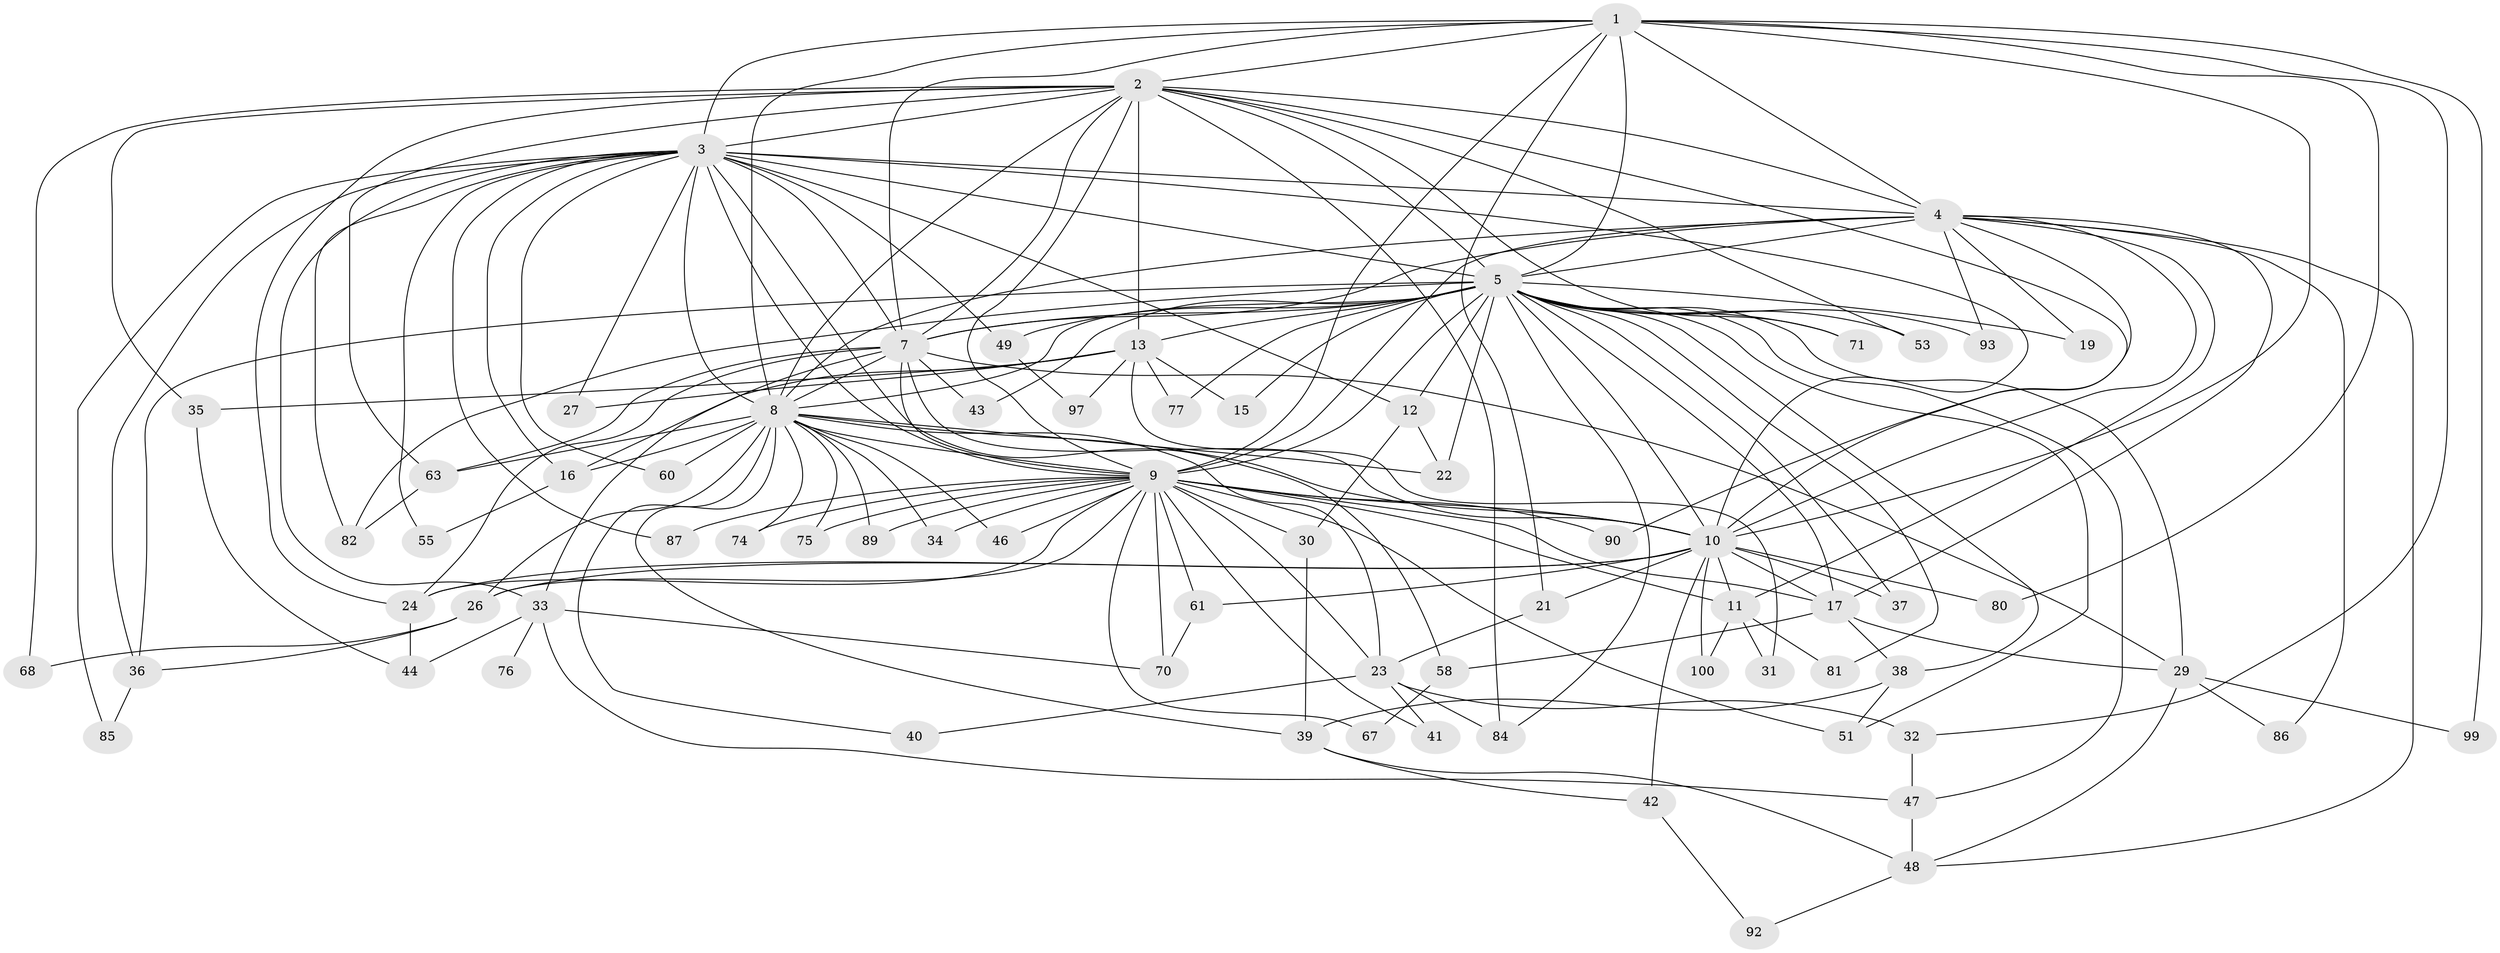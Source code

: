 // original degree distribution, {14: 0.01, 19: 0.03, 22: 0.01, 15: 0.02, 18: 0.01, 23: 0.01, 27: 0.01, 5: 0.05, 4: 0.12, 10: 0.01, 2: 0.47, 3: 0.23, 6: 0.01, 7: 0.01}
// Generated by graph-tools (version 1.1) at 2025/38/02/21/25 10:38:53]
// undirected, 71 vertices, 180 edges
graph export_dot {
graph [start="1"]
  node [color=gray90,style=filled];
  1 [super="+52"];
  2 [super="+28"];
  3 [super="+83"];
  4 [super="+72"];
  5 [super="+6"];
  7 [super="+59"];
  8 [super="+18"];
  9 [super="+14"];
  10 [super="+65"];
  11 [super="+20"];
  12 [super="+94"];
  13 [super="+64"];
  15;
  16 [super="+45"];
  17 [super="+54"];
  19;
  21;
  22;
  23 [super="+62"];
  24 [super="+25"];
  26 [super="+50"];
  27;
  29 [super="+66"];
  30;
  31;
  32 [super="+57"];
  33 [super="+69"];
  34;
  35;
  36 [super="+88"];
  37;
  38;
  39 [super="+79"];
  40;
  41;
  42;
  43;
  44 [super="+56"];
  46;
  47;
  48 [super="+73"];
  49;
  51 [super="+98"];
  53;
  55;
  58;
  60;
  61 [super="+91"];
  63 [super="+78"];
  67;
  68;
  70;
  71;
  74;
  75;
  76;
  77;
  80;
  81;
  82 [super="+96"];
  84 [super="+95"];
  85;
  86;
  87;
  89;
  90;
  92;
  93;
  97;
  99;
  100;
  1 -- 2 [weight=2];
  1 -- 3;
  1 -- 4;
  1 -- 5 [weight=2];
  1 -- 7;
  1 -- 8;
  1 -- 9;
  1 -- 10;
  1 -- 21;
  1 -- 32;
  1 -- 80;
  1 -- 99;
  2 -- 3;
  2 -- 4;
  2 -- 5 [weight=2];
  2 -- 7;
  2 -- 8 [weight=2];
  2 -- 9;
  2 -- 10;
  2 -- 35;
  2 -- 53;
  2 -- 63;
  2 -- 68;
  2 -- 71;
  2 -- 13;
  2 -- 24;
  2 -- 84;
  3 -- 4;
  3 -- 5 [weight=2];
  3 -- 7;
  3 -- 8;
  3 -- 9;
  3 -- 10;
  3 -- 12;
  3 -- 16;
  3 -- 27;
  3 -- 33;
  3 -- 36;
  3 -- 49;
  3 -- 55;
  3 -- 58;
  3 -- 60;
  3 -- 85;
  3 -- 87;
  3 -- 82;
  4 -- 5 [weight=2];
  4 -- 7;
  4 -- 8;
  4 -- 9;
  4 -- 10;
  4 -- 11;
  4 -- 17;
  4 -- 19;
  4 -- 86;
  4 -- 93;
  4 -- 48;
  4 -- 90;
  5 -- 7 [weight=2];
  5 -- 8 [weight=2];
  5 -- 9 [weight=3];
  5 -- 10 [weight=2];
  5 -- 12;
  5 -- 15;
  5 -- 43;
  5 -- 47;
  5 -- 71;
  5 -- 82;
  5 -- 84;
  5 -- 17;
  5 -- 13;
  5 -- 77;
  5 -- 81;
  5 -- 19;
  5 -- 22;
  5 -- 93;
  5 -- 37;
  5 -- 38;
  5 -- 49;
  5 -- 51;
  5 -- 53;
  5 -- 36;
  5 -- 29;
  7 -- 8;
  7 -- 9 [weight=2];
  7 -- 10;
  7 -- 24;
  7 -- 29;
  7 -- 33;
  7 -- 43;
  7 -- 63;
  8 -- 9;
  8 -- 10;
  8 -- 34;
  8 -- 40;
  8 -- 60;
  8 -- 74;
  8 -- 75;
  8 -- 22;
  8 -- 23;
  8 -- 89;
  8 -- 46;
  8 -- 26;
  8 -- 39;
  8 -- 16;
  8 -- 63;
  9 -- 10;
  9 -- 17;
  9 -- 24;
  9 -- 30;
  9 -- 34;
  9 -- 41;
  9 -- 46;
  9 -- 61;
  9 -- 67;
  9 -- 70;
  9 -- 74;
  9 -- 75;
  9 -- 87;
  9 -- 89;
  9 -- 90;
  9 -- 26;
  9 -- 23;
  9 -- 11;
  9 -- 51;
  10 -- 11;
  10 -- 21;
  10 -- 26;
  10 -- 37;
  10 -- 42;
  10 -- 61;
  10 -- 80;
  10 -- 100;
  10 -- 17;
  10 -- 24;
  11 -- 31;
  11 -- 81;
  11 -- 100;
  12 -- 30;
  12 -- 22;
  13 -- 15;
  13 -- 16;
  13 -- 27;
  13 -- 31;
  13 -- 35;
  13 -- 77;
  13 -- 97;
  16 -- 55;
  17 -- 29;
  17 -- 38;
  17 -- 58;
  21 -- 23;
  23 -- 32 [weight=2];
  23 -- 40;
  23 -- 41;
  23 -- 84;
  24 -- 44;
  26 -- 36;
  26 -- 68;
  29 -- 99;
  29 -- 86;
  29 -- 48;
  30 -- 39;
  32 -- 47;
  33 -- 76 [weight=2];
  33 -- 70;
  33 -- 47;
  33 -- 44;
  35 -- 44;
  36 -- 85;
  38 -- 39;
  38 -- 51;
  39 -- 42;
  39 -- 48;
  42 -- 92;
  47 -- 48;
  48 -- 92;
  49 -- 97;
  58 -- 67;
  61 -- 70;
  63 -- 82;
}
